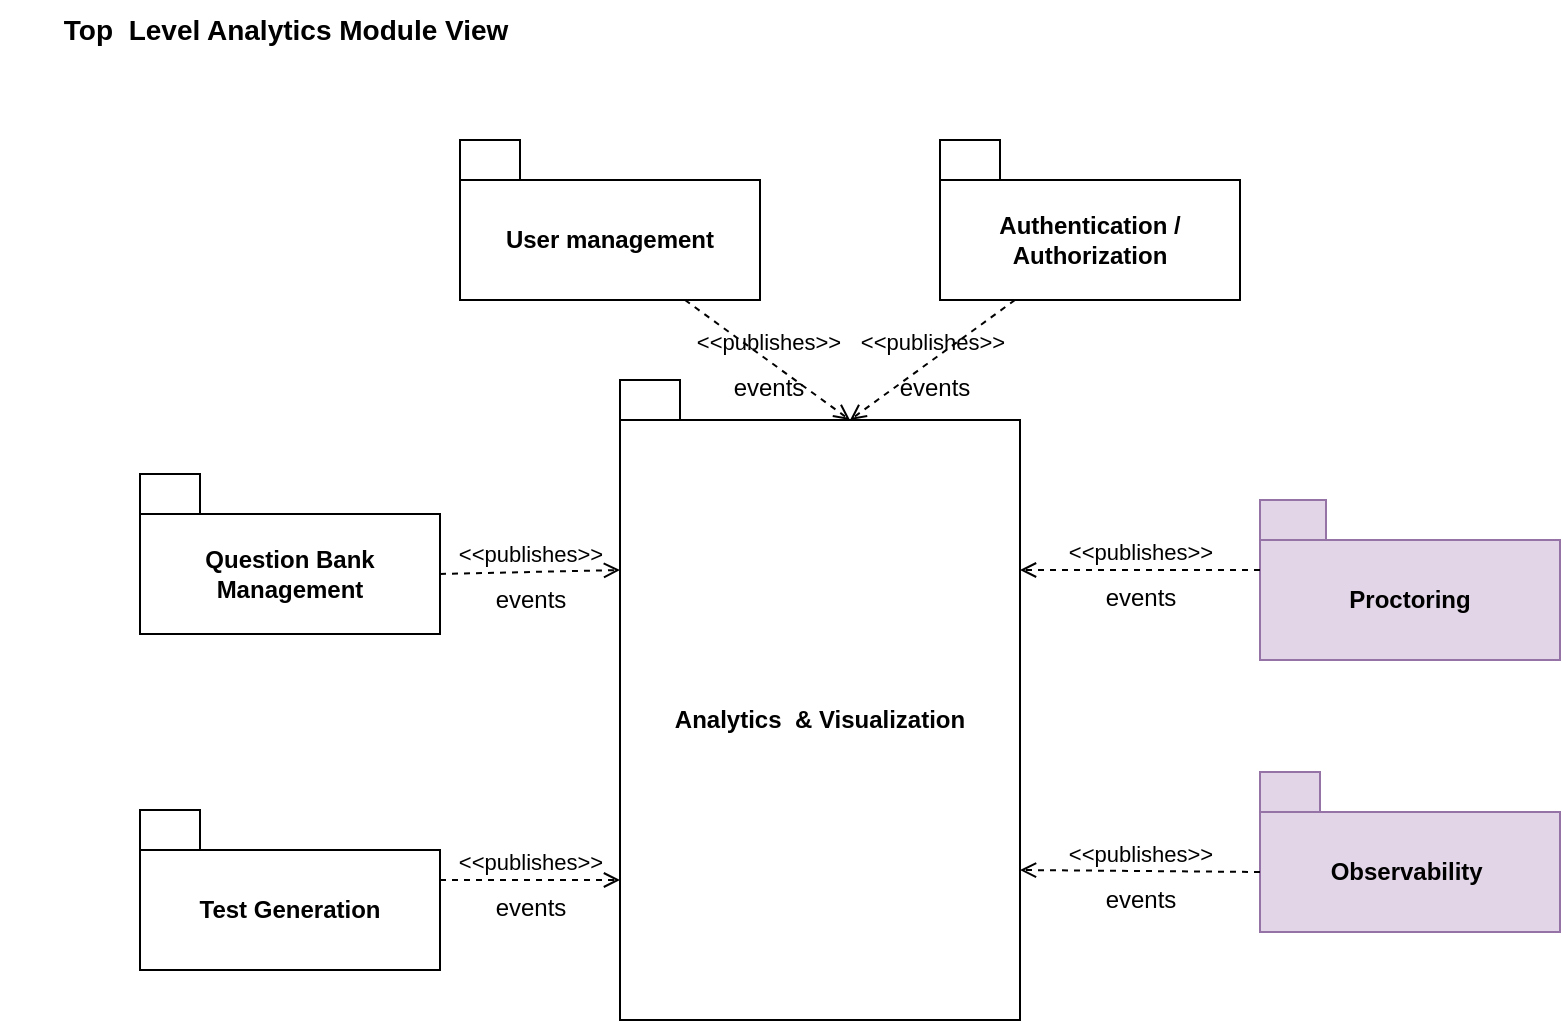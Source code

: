 <mxfile version="21.6.5" type="github">
  <diagram name="Page-1" id="b5b7bab2-c9e2-2cf4-8b2a-24fd1a2a6d21">
    <mxGraphModel dx="1360" dy="710" grid="1" gridSize="10" guides="1" tooltips="1" connect="1" arrows="1" fold="1" page="1" pageScale="1" pageWidth="827" pageHeight="1169" background="none" math="0" shadow="0">
      <root>
        <mxCell id="0" />
        <mxCell id="1" parent="0" />
        <mxCell id="FBMY-A8t-gHXTeacb_9--2" value="Proctoring" style="shape=folder;fontStyle=1;tabWidth=33;tabHeight=20;tabPosition=left;html=1;boundedLbl=1;whiteSpace=wrap;fillColor=#e1d5e7;strokeColor=#9673a6;" parent="1" vertex="1">
          <mxGeometry x="640" y="260" width="150" height="80" as="geometry" />
        </mxCell>
        <mxCell id="FBMY-A8t-gHXTeacb_9--4" value="Question Bank Management" style="shape=folder;fontStyle=1;tabWidth=30;tabHeight=20;tabPosition=left;html=1;boundedLbl=1;whiteSpace=wrap;" parent="1" vertex="1">
          <mxGeometry x="80" y="247" width="150" height="80" as="geometry" />
        </mxCell>
        <mxCell id="FBMY-A8t-gHXTeacb_9--5" value="Test Generation" style="shape=folder;fontStyle=1;tabWidth=30;tabHeight=20;tabPosition=left;html=1;boundedLbl=1;whiteSpace=wrap;" parent="1" vertex="1">
          <mxGeometry x="80" y="415" width="150" height="80" as="geometry" />
        </mxCell>
        <mxCell id="FBMY-A8t-gHXTeacb_9--6" value="Authentication /&lt;br&gt;Authorization" style="shape=folder;fontStyle=1;tabWidth=30;tabHeight=20;tabPosition=left;html=1;boundedLbl=1;whiteSpace=wrap;" parent="1" vertex="1">
          <mxGeometry x="480" y="80" width="150" height="80" as="geometry" />
        </mxCell>
        <mxCell id="FBMY-A8t-gHXTeacb_9--7" value="User management" style="shape=folder;fontStyle=1;tabWidth=30;tabHeight=20;tabPosition=left;html=1;boundedLbl=1;whiteSpace=wrap;" parent="1" vertex="1">
          <mxGeometry x="240" y="80" width="150" height="80" as="geometry" />
        </mxCell>
        <mxCell id="FBMY-A8t-gHXTeacb_9--8" value="Analytics&amp;nbsp; &amp;amp; Visualization" style="shape=folder;fontStyle=1;tabWidth=30;tabHeight=20;tabPosition=left;html=1;boundedLbl=1;whiteSpace=wrap;" parent="1" vertex="1">
          <mxGeometry x="320" y="200" width="200" height="320" as="geometry" />
        </mxCell>
        <mxCell id="FBMY-A8t-gHXTeacb_9--10" value="Observability&amp;nbsp;" style="shape=folder;fontStyle=1;tabWidth=30;tabHeight=20;tabPosition=left;html=1;boundedLbl=1;whiteSpace=wrap;fillColor=#e1d5e7;strokeColor=#9673a6;" parent="1" vertex="1">
          <mxGeometry x="640" y="396" width="150" height="80" as="geometry" />
        </mxCell>
        <mxCell id="FBMY-A8t-gHXTeacb_9--11" value="&amp;lt;&amp;lt;publishes&amp;gt;&amp;gt;" style="endArrow=open;html=1;rounded=0;align=center;verticalAlign=bottom;dashed=1;endFill=0;labelBackgroundColor=none;exitX=0;exitY=0;exitDx=150;exitDy=50;exitPerimeter=0;entryX=0;entryY=0;entryDx=0;entryDy=95;entryPerimeter=0;" parent="1" source="FBMY-A8t-gHXTeacb_9--4" target="FBMY-A8t-gHXTeacb_9--8" edge="1">
          <mxGeometry relative="1" as="geometry">
            <mxPoint x="230" y="290" as="sourcePoint" />
            <mxPoint x="320" y="290" as="targetPoint" />
          </mxGeometry>
        </mxCell>
        <mxCell id="FBMY-A8t-gHXTeacb_9--12" value="events" style="resizable=0;html=1;align=center;verticalAlign=top;labelBackgroundColor=none;" parent="FBMY-A8t-gHXTeacb_9--11" connectable="0" vertex="1">
          <mxGeometry relative="1" as="geometry" />
        </mxCell>
        <mxCell id="FBMY-A8t-gHXTeacb_9--13" value="&amp;lt;&amp;lt;publishes&amp;gt;&amp;gt;" style="endArrow=open;html=1;rounded=0;align=center;verticalAlign=bottom;dashed=1;endFill=0;labelBackgroundColor=none;exitX=0;exitY=0;exitDx=150;exitDy=35;exitPerimeter=0;" parent="1" source="FBMY-A8t-gHXTeacb_9--5" edge="1">
          <mxGeometry relative="1" as="geometry">
            <mxPoint x="230" y="490" as="sourcePoint" />
            <mxPoint x="320" y="450" as="targetPoint" />
          </mxGeometry>
        </mxCell>
        <mxCell id="FBMY-A8t-gHXTeacb_9--14" value="events" style="resizable=0;html=1;align=center;verticalAlign=top;labelBackgroundColor=none;" parent="FBMY-A8t-gHXTeacb_9--13" connectable="0" vertex="1">
          <mxGeometry relative="1" as="geometry" />
        </mxCell>
        <mxCell id="FBMY-A8t-gHXTeacb_9--15" value="&amp;lt;&amp;lt;publishes&amp;gt;&amp;gt;" style="endArrow=open;html=1;rounded=0;align=center;verticalAlign=bottom;dashed=1;endFill=0;labelBackgroundColor=none;entryX=0;entryY=0;entryDx=200;entryDy=95;entryPerimeter=0;exitX=0;exitY=0;exitDx=0;exitDy=35;exitPerimeter=0;" parent="1" source="FBMY-A8t-gHXTeacb_9--2" target="FBMY-A8t-gHXTeacb_9--8" edge="1">
          <mxGeometry relative="1" as="geometry">
            <mxPoint x="770" y="260" as="sourcePoint" />
            <mxPoint x="740" y="240" as="targetPoint" />
          </mxGeometry>
        </mxCell>
        <mxCell id="FBMY-A8t-gHXTeacb_9--16" value="events" style="resizable=0;html=1;align=center;verticalAlign=top;labelBackgroundColor=none;" parent="FBMY-A8t-gHXTeacb_9--15" connectable="0" vertex="1">
          <mxGeometry relative="1" as="geometry" />
        </mxCell>
        <mxCell id="FBMY-A8t-gHXTeacb_9--17" value="&amp;lt;&amp;lt;publishes&amp;gt;&amp;gt;" style="endArrow=open;html=1;rounded=0;align=center;verticalAlign=bottom;dashed=1;endFill=0;labelBackgroundColor=none;exitX=0;exitY=0;exitDx=0;exitDy=50;exitPerimeter=0;entryX=0;entryY=0;entryDx=200;entryDy=245;entryPerimeter=0;" parent="1" source="FBMY-A8t-gHXTeacb_9--10" target="FBMY-A8t-gHXTeacb_9--8" edge="1">
          <mxGeometry relative="1" as="geometry">
            <mxPoint x="550" y="592" as="sourcePoint" />
            <mxPoint x="640" y="590" as="targetPoint" />
          </mxGeometry>
        </mxCell>
        <mxCell id="FBMY-A8t-gHXTeacb_9--18" value="events" style="resizable=0;html=1;align=center;verticalAlign=top;labelBackgroundColor=none;" parent="FBMY-A8t-gHXTeacb_9--17" connectable="0" vertex="1">
          <mxGeometry relative="1" as="geometry" />
        </mxCell>
        <mxCell id="FBMY-A8t-gHXTeacb_9--19" value="&amp;lt;&amp;lt;publishes&amp;gt;&amp;gt;" style="endArrow=open;html=1;rounded=0;align=center;verticalAlign=bottom;dashed=1;endFill=0;labelBackgroundColor=none;exitX=0.75;exitY=1;exitDx=0;exitDy=0;exitPerimeter=0;entryX=0;entryY=0;entryDx=115;entryDy=20;entryPerimeter=0;" parent="1" source="FBMY-A8t-gHXTeacb_9--7" target="FBMY-A8t-gHXTeacb_9--8" edge="1">
          <mxGeometry relative="1" as="geometry">
            <mxPoint x="310" y="62" as="sourcePoint" />
            <mxPoint x="400" y="60" as="targetPoint" />
          </mxGeometry>
        </mxCell>
        <mxCell id="FBMY-A8t-gHXTeacb_9--20" value="events" style="resizable=0;html=1;align=center;verticalAlign=top;labelBackgroundColor=none;" parent="FBMY-A8t-gHXTeacb_9--19" connectable="0" vertex="1">
          <mxGeometry relative="1" as="geometry" />
        </mxCell>
        <mxCell id="FBMY-A8t-gHXTeacb_9--21" value="&amp;lt;&amp;lt;publishes&amp;gt;&amp;gt;" style="endArrow=open;html=1;rounded=0;align=center;verticalAlign=bottom;dashed=1;endFill=0;labelBackgroundColor=none;exitX=0.25;exitY=1;exitDx=0;exitDy=0;exitPerimeter=0;entryX=0;entryY=0;entryDx=115;entryDy=20;entryPerimeter=0;" parent="1" source="FBMY-A8t-gHXTeacb_9--6" target="FBMY-A8t-gHXTeacb_9--8" edge="1">
          <mxGeometry relative="1" as="geometry">
            <mxPoint x="440" y="200" as="sourcePoint" />
            <mxPoint x="530" y="198" as="targetPoint" />
          </mxGeometry>
        </mxCell>
        <mxCell id="FBMY-A8t-gHXTeacb_9--22" value="events" style="resizable=0;html=1;align=center;verticalAlign=top;labelBackgroundColor=none;" parent="FBMY-A8t-gHXTeacb_9--21" connectable="0" vertex="1">
          <mxGeometry relative="1" as="geometry" />
        </mxCell>
        <mxCell id="FBMY-A8t-gHXTeacb_9--27" value="&lt;font style=&quot;font-size: 14px;&quot;&gt;Top&amp;nbsp; Level Analytics Module View&amp;nbsp;&lt;/font&gt;" style="text;html=1;strokeColor=none;fillColor=none;align=center;verticalAlign=middle;whiteSpace=wrap;rounded=0;fontStyle=1" parent="1" vertex="1">
          <mxGeometry x="10" y="10" width="290" height="30" as="geometry" />
        </mxCell>
      </root>
    </mxGraphModel>
  </diagram>
</mxfile>
